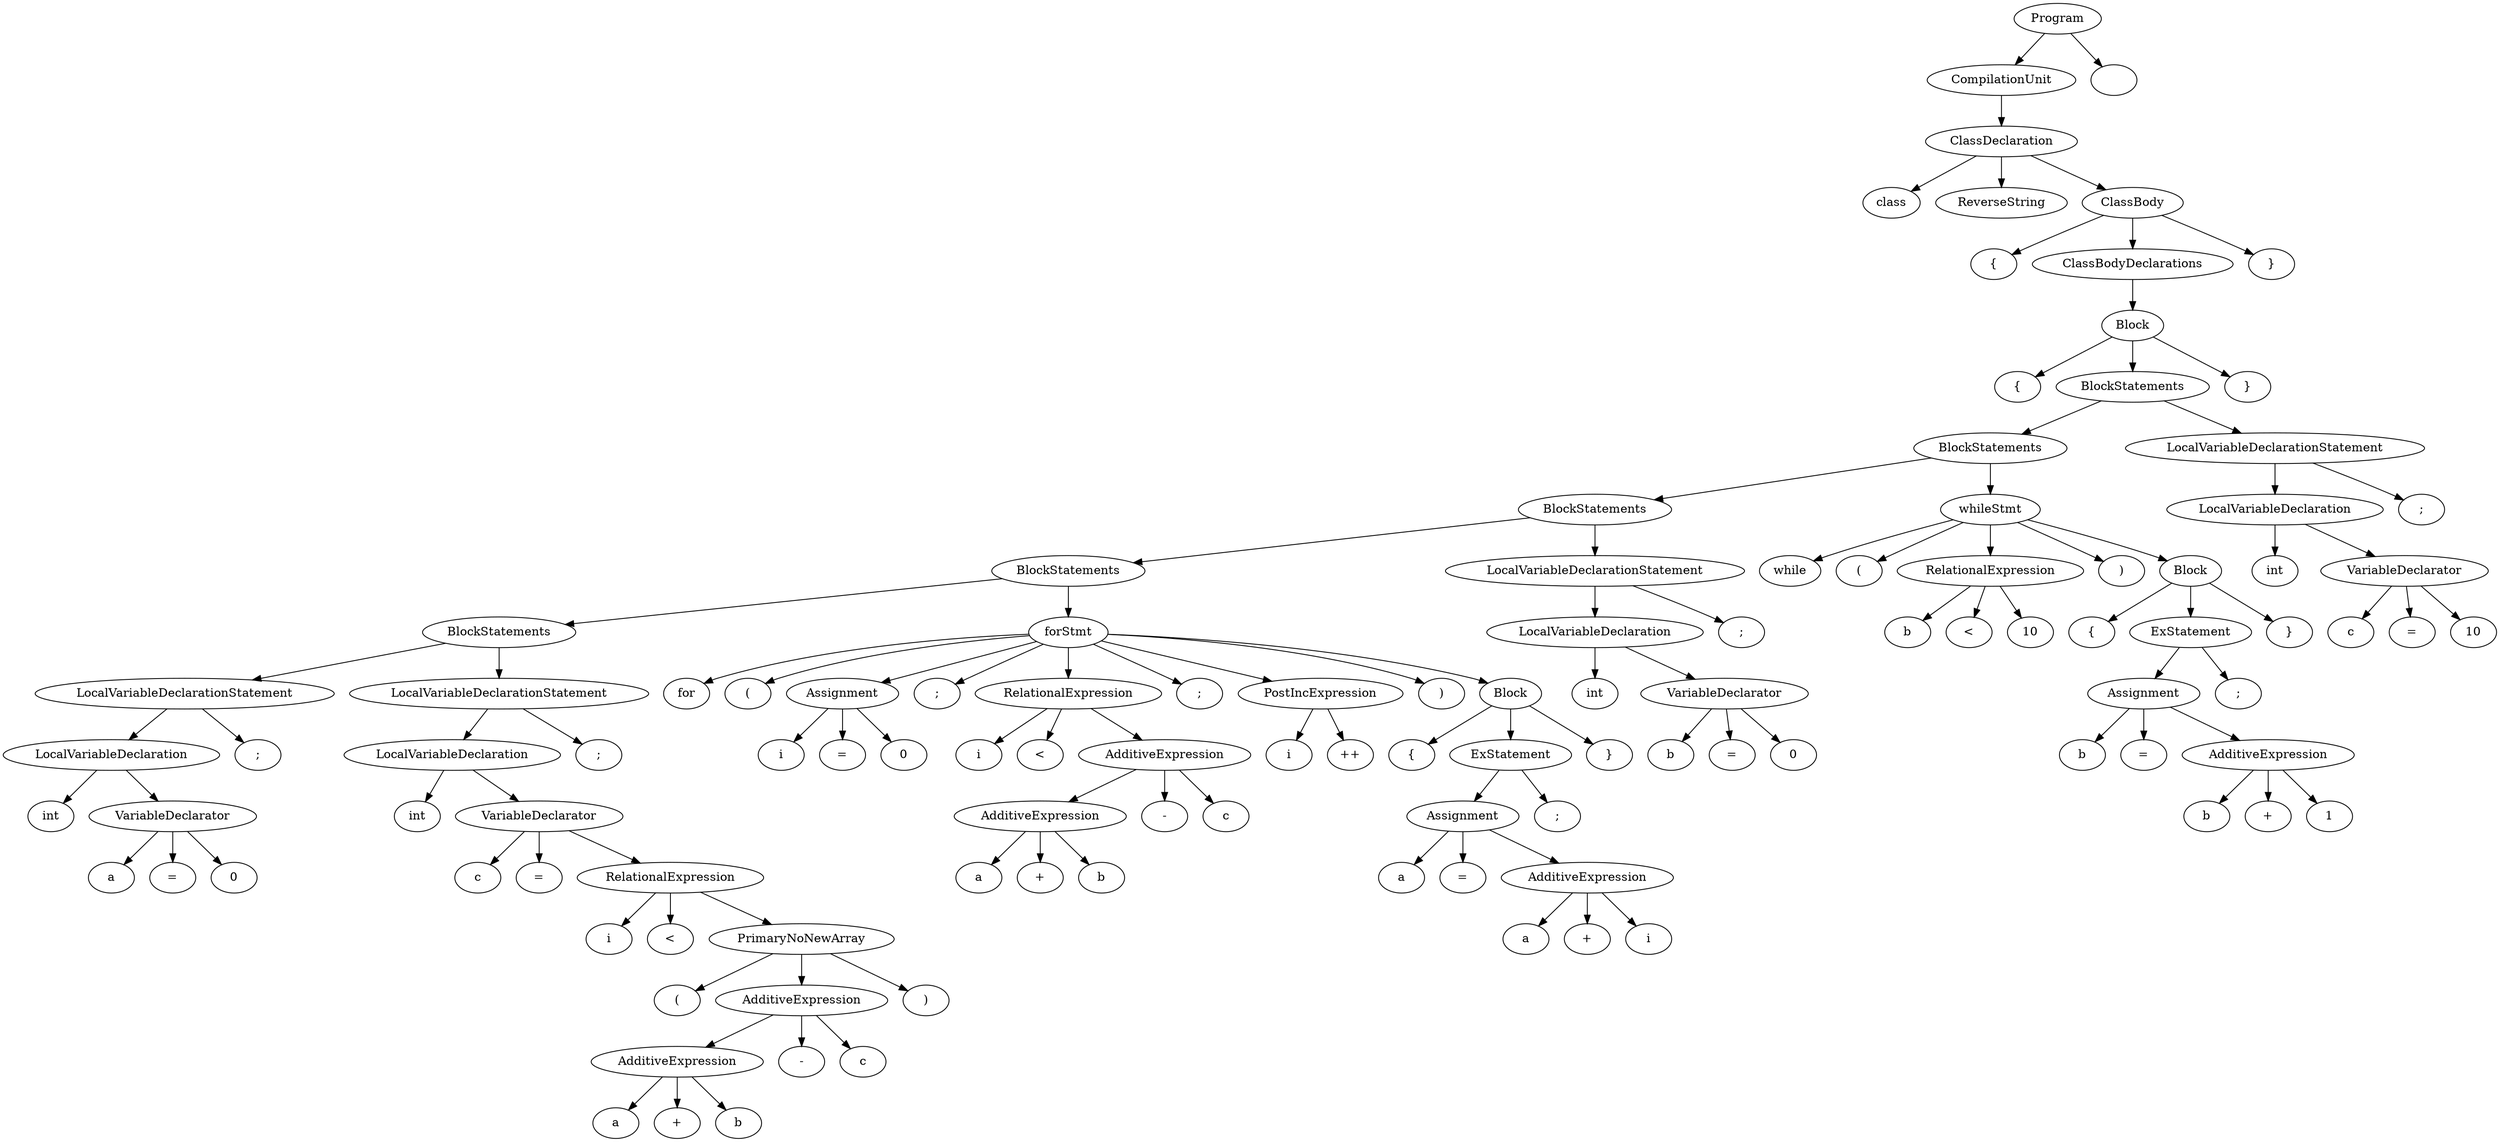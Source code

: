 digraph G {
n1 [label="class"]
n2 [label="ReverseString"]
n3 [label="{"]
n4 [label="{"]
n5 [label="int"]
n6 [label="a"]
n7 [label="="]
n8 [label="0"]
n9 [label="VariableDeclarator"]
n9->n8;
n9->n7;
n9->n6;
n10 [label="LocalVariableDeclaration"]
n10->n9;
n10->n5;
n11 [label=";"]
n12 [label="LocalVariableDeclarationStatement"]
n12->n11;
n12->n10;
n13 [label="int"]
n14 [label="c"]
n15 [label="="]
n16 [label="i"]
n17 [label="<"]
n18 [label="("]
n19 [label="a"]
n20 [label="+"]
n21 [label="b"]
n22 [label="AdditiveExpression"]
n22->n21;
n22->n20;
n22->n19;
n23 [label="-"]
n24 [label="c"]
n25 [label="AdditiveExpression"]
n25->n24;
n25->n23;
n25->n22;
n26 [label=")"]
n27 [label="PrimaryNoNewArray"]
n27->n26;
n27->n25;
n27->n18;
n28 [label="RelationalExpression"]
n28->n27;
n28->n17;
n28->n16;
n29 [label="VariableDeclarator"]
n29->n28;
n29->n15;
n29->n14;
n30 [label="LocalVariableDeclaration"]
n30->n29;
n30->n13;
n31 [label=";"]
n32 [label="LocalVariableDeclarationStatement"]
n32->n31;
n32->n30;
n33 [label="BlockStatements"]
n33->n32;
n33->n12;
n34 [label="for"]
n35 [label="("]
n36 [label="i"]
n37 [label="="]
n38 [label="0"]
n39 [label="Assignment"]
n39->n38;
n39->n37;
n39->n36;
n40 [label=";"]
n41 [label="i"]
n42 [label="<"]
n43 [label="a"]
n44 [label="+"]
n45 [label="b"]
n46 [label="AdditiveExpression"]
n46->n45;
n46->n44;
n46->n43;
n47 [label="-"]
n48 [label="c"]
n49 [label="AdditiveExpression"]
n49->n48;
n49->n47;
n49->n46;
n50 [label="RelationalExpression"]
n50->n49;
n50->n42;
n50->n41;
n51 [label=";"]
n52 [label="i"]
n53 [label="++"]
n54 [label="PostIncExpression"]
n54->n53;
n54->n52;
n55 [label=")"]
n56 [label="{"]
n57 [label="a"]
n58 [label="="]
n59 [label="a"]
n60 [label="+"]
n61 [label="i"]
n62 [label="AdditiveExpression"]
n62->n61;
n62->n60;
n62->n59;
n63 [label="Assignment"]
n63->n62;
n63->n58;
n63->n57;
n64 [label=";"]
n65 [label="ExStatement"]
n65->n64;
n65->n63;
n66 [label="}"]
n67 [label="Block"]
n67->n66;
n67->n65;
n67->n56;
n68 [label="forStmt"]
n68->n67;
n68->n55;
n68->n54;
n68->n51;
n68->n50;
n68->n40;
n68->n39;
n68->n35;
n68->n34;
n69 [label="BlockStatements"]
n69->n68;
n69->n33;
n70 [label="int"]
n71 [label="b"]
n72 [label="="]
n73 [label="0"]
n74 [label="VariableDeclarator"]
n74->n73;
n74->n72;
n74->n71;
n75 [label="LocalVariableDeclaration"]
n75->n74;
n75->n70;
n76 [label=";"]
n77 [label="LocalVariableDeclarationStatement"]
n77->n76;
n77->n75;
n78 [label="BlockStatements"]
n78->n77;
n78->n69;
n79 [label="while"]
n80 [label="("]
n81 [label="b"]
n82 [label="<"]
n83 [label="10"]
n84 [label="RelationalExpression"]
n84->n83;
n84->n82;
n84->n81;
n85 [label=")"]
n86 [label="{"]
n87 [label="b"]
n88 [label="="]
n89 [label="b"]
n90 [label="+"]
n91 [label="1"]
n92 [label="AdditiveExpression"]
n92->n91;
n92->n90;
n92->n89;
n93 [label="Assignment"]
n93->n92;
n93->n88;
n93->n87;
n94 [label=";"]
n95 [label="ExStatement"]
n95->n94;
n95->n93;
n96 [label="}"]
n97 [label="Block"]
n97->n96;
n97->n95;
n97->n86;
n98 [label="whileStmt"]
n98->n97;
n98->n85;
n98->n84;
n98->n80;
n98->n79;
n99 [label="BlockStatements"]
n99->n98;
n99->n78;
n100 [label="int"]
n101 [label="c"]
n102 [label="="]
n103 [label="10"]
n104 [label="VariableDeclarator"]
n104->n103;
n104->n102;
n104->n101;
n105 [label="LocalVariableDeclaration"]
n105->n104;
n105->n100;
n106 [label=";"]
n107 [label="LocalVariableDeclarationStatement"]
n107->n106;
n107->n105;
n108 [label="BlockStatements"]
n108->n107;
n108->n99;
n109 [label="}"]
n110 [label="Block"]
n110->n109;
n110->n108;
n110->n4;
n111 [label="ClassBodyDeclarations"]
n111->n110;
n112 [label="}"]
n113 [label="ClassBody"]
n113->n112;
n113->n111;
n113->n3;
n114 [label="ClassDeclaration"]
n114->n113;
n114->n2;
n114->n1;
n115 [label="CompilationUnit"]
n115->n114;
n116 [label="Program"]
n116->n117;
n116->n115;
n117 [label=""]
}
